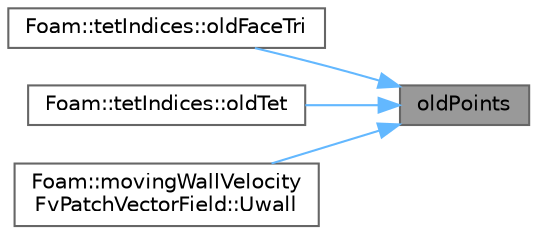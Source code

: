 digraph "oldPoints"
{
 // LATEX_PDF_SIZE
  bgcolor="transparent";
  edge [fontname=Helvetica,fontsize=10,labelfontname=Helvetica,labelfontsize=10];
  node [fontname=Helvetica,fontsize=10,shape=box,height=0.2,width=0.4];
  rankdir="RL";
  Node1 [id="Node000001",label="oldPoints",height=0.2,width=0.4,color="gray40", fillcolor="grey60", style="filled", fontcolor="black",tooltip=" "];
  Node1 -> Node2 [id="edge1_Node000001_Node000002",dir="back",color="steelblue1",style="solid",tooltip=" "];
  Node2 [id="Node000002",label="Foam::tetIndices::oldFaceTri",height=0.2,width=0.4,color="grey40", fillcolor="white", style="filled",URL="$classFoam_1_1tetIndices.html#ac868fad9883418fa0669e15d901fd338",tooltip=" "];
  Node1 -> Node3 [id="edge2_Node000001_Node000003",dir="back",color="steelblue1",style="solid",tooltip=" "];
  Node3 [id="Node000003",label="Foam::tetIndices::oldTet",height=0.2,width=0.4,color="grey40", fillcolor="white", style="filled",URL="$classFoam_1_1tetIndices.html#a0c278f27a70fc8e1bec06d79b2525e28",tooltip=" "];
  Node1 -> Node4 [id="edge3_Node000001_Node000004",dir="back",color="steelblue1",style="solid",tooltip=" "];
  Node4 [id="Node000004",label="Foam::movingWallVelocity\lFvPatchVectorField::Uwall",height=0.2,width=0.4,color="grey40", fillcolor="white", style="filled",URL="$classFoam_1_1movingWallVelocityFvPatchVectorField.html#a3548e78d56af95d2c640d7e7dc4abf07",tooltip=" "];
}
